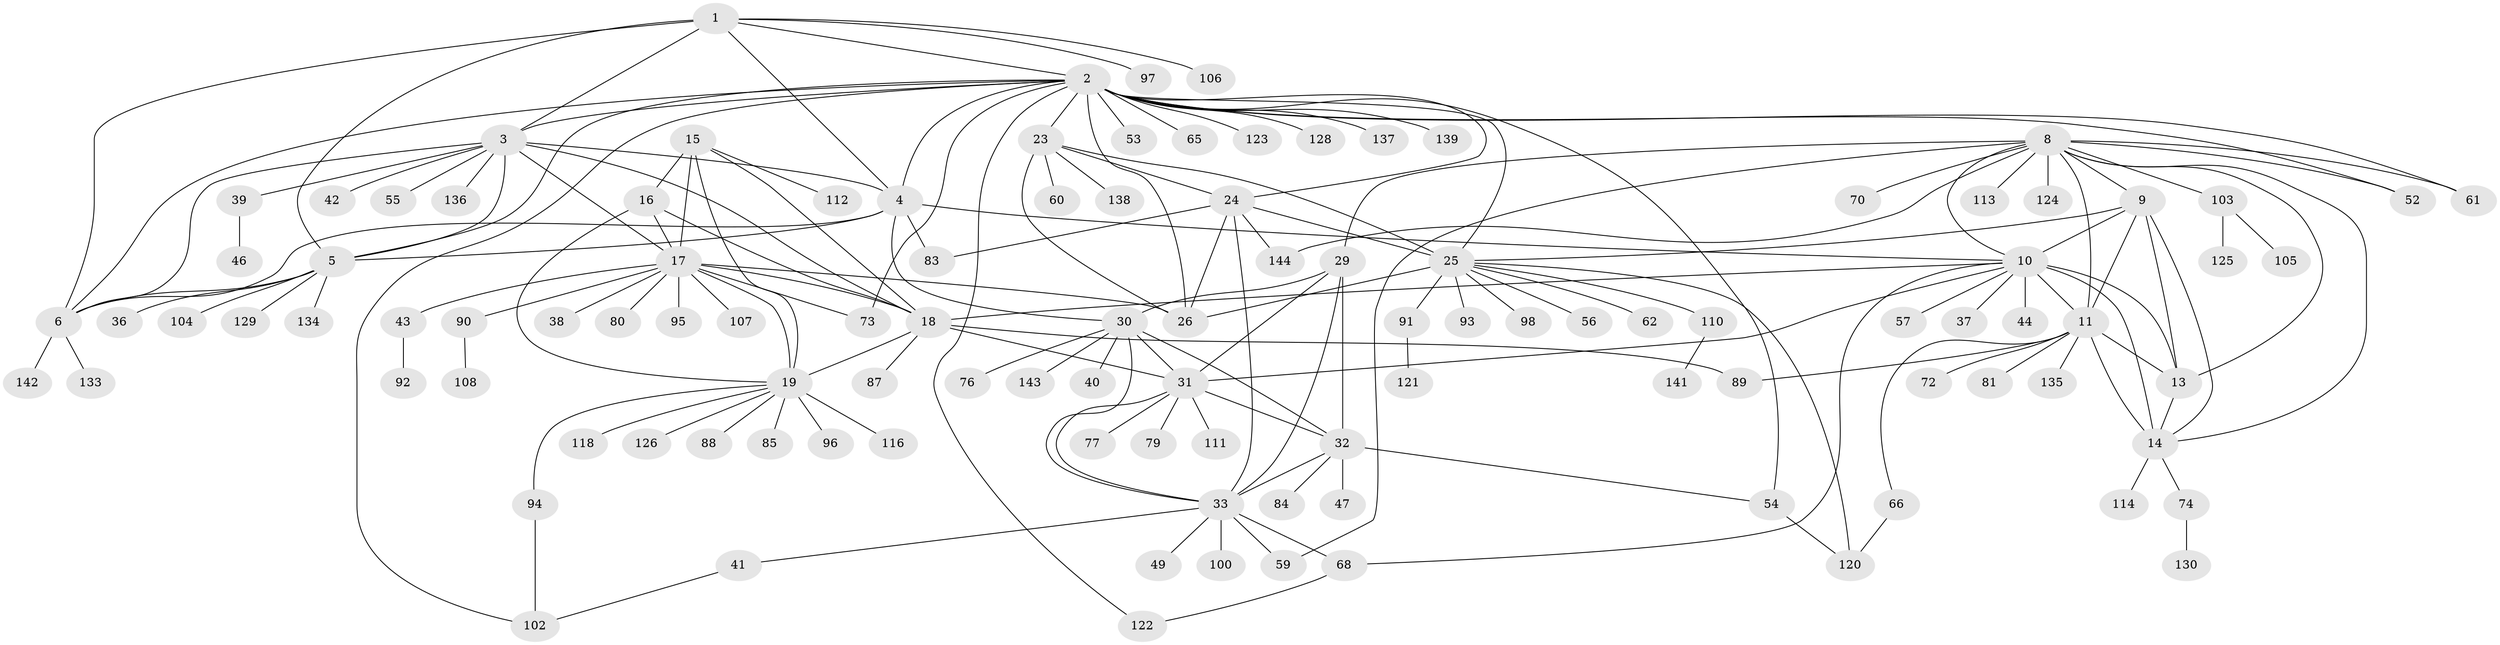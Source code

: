// Generated by graph-tools (version 1.1) at 2025/24/03/03/25 07:24:14]
// undirected, 111 vertices, 170 edges
graph export_dot {
graph [start="1"]
  node [color=gray90,style=filled];
  1 [super="+64"];
  2 [super="+22"];
  3 [super="+7"];
  4 [super="+50"];
  5 [super="+99"];
  6;
  8 [super="+69"];
  9 [super="+82"];
  10 [super="+12"];
  11 [super="+48"];
  13 [super="+115"];
  14 [super="+86"];
  15 [super="+21"];
  16;
  17 [super="+20"];
  18 [super="+58"];
  19 [super="+51"];
  23;
  24 [super="+63"];
  25 [super="+27"];
  26 [super="+28"];
  29;
  30 [super="+101"];
  31 [super="+45"];
  32 [super="+35"];
  33 [super="+34"];
  36;
  37;
  38;
  39;
  40;
  41 [super="+71"];
  42;
  43;
  44;
  46;
  47;
  49 [super="+75"];
  52;
  53;
  54;
  55;
  56 [super="+78"];
  57;
  59 [super="+67"];
  60;
  61;
  62;
  65;
  66;
  68;
  70;
  72;
  73;
  74 [super="+109"];
  76;
  77;
  79;
  80;
  81;
  83;
  84;
  85;
  87;
  88;
  89;
  90 [super="+119"];
  91;
  92;
  93;
  94 [super="+140"];
  95;
  96;
  97;
  98;
  100;
  102;
  103;
  104 [super="+131"];
  105;
  106;
  107;
  108;
  110 [super="+117"];
  111;
  112;
  113 [super="+127"];
  114;
  116;
  118;
  120 [super="+132"];
  121;
  122;
  123;
  124;
  125;
  126;
  128;
  129;
  130;
  133;
  134;
  135;
  136;
  137;
  138;
  139;
  141;
  142;
  143;
  144;
  1 -- 2;
  1 -- 3 [weight=2];
  1 -- 4;
  1 -- 5;
  1 -- 6;
  1 -- 97;
  1 -- 106;
  2 -- 3 [weight=2];
  2 -- 4;
  2 -- 5;
  2 -- 6;
  2 -- 52;
  2 -- 54;
  2 -- 102;
  2 -- 128;
  2 -- 139;
  2 -- 65;
  2 -- 26 [weight=2];
  2 -- 73;
  2 -- 137;
  2 -- 53;
  2 -- 23;
  2 -- 24;
  2 -- 25 [weight=2];
  2 -- 122;
  2 -- 123;
  2 -- 61;
  3 -- 4 [weight=2];
  3 -- 5 [weight=2];
  3 -- 6 [weight=2];
  3 -- 39;
  3 -- 136;
  3 -- 42;
  3 -- 17;
  3 -- 18;
  3 -- 55;
  4 -- 5;
  4 -- 6;
  4 -- 30;
  4 -- 83;
  4 -- 10;
  5 -- 6;
  5 -- 36;
  5 -- 104;
  5 -- 129;
  5 -- 134;
  6 -- 133;
  6 -- 142;
  8 -- 9;
  8 -- 10 [weight=2];
  8 -- 11;
  8 -- 13;
  8 -- 14;
  8 -- 29;
  8 -- 52;
  8 -- 61;
  8 -- 70;
  8 -- 103;
  8 -- 113;
  8 -- 124;
  8 -- 144;
  8 -- 59;
  9 -- 10 [weight=2];
  9 -- 11;
  9 -- 13;
  9 -- 14;
  9 -- 25;
  10 -- 11 [weight=2];
  10 -- 13 [weight=2];
  10 -- 14 [weight=2];
  10 -- 37;
  10 -- 44;
  10 -- 57;
  10 -- 68;
  10 -- 18;
  10 -- 31;
  11 -- 13;
  11 -- 14;
  11 -- 66;
  11 -- 72;
  11 -- 81;
  11 -- 89;
  11 -- 135;
  13 -- 14;
  14 -- 74;
  14 -- 114;
  15 -- 16 [weight=2];
  15 -- 17 [weight=4];
  15 -- 18 [weight=2];
  15 -- 19 [weight=2];
  15 -- 112;
  16 -- 17 [weight=2];
  16 -- 18;
  16 -- 19;
  17 -- 18 [weight=2];
  17 -- 19 [weight=2];
  17 -- 43;
  17 -- 80;
  17 -- 95;
  17 -- 107;
  17 -- 26;
  17 -- 38;
  17 -- 73;
  17 -- 90;
  18 -- 19;
  18 -- 31;
  18 -- 89;
  18 -- 87;
  19 -- 85;
  19 -- 88;
  19 -- 96;
  19 -- 116;
  19 -- 118;
  19 -- 126;
  19 -- 94;
  23 -- 24;
  23 -- 25 [weight=2];
  23 -- 26 [weight=2];
  23 -- 60;
  23 -- 138;
  24 -- 25 [weight=2];
  24 -- 26 [weight=2];
  24 -- 33;
  24 -- 83;
  24 -- 144;
  25 -- 26 [weight=4];
  25 -- 56;
  25 -- 62;
  25 -- 91;
  25 -- 93;
  25 -- 98;
  25 -- 110;
  25 -- 120;
  29 -- 30;
  29 -- 31;
  29 -- 32 [weight=2];
  29 -- 33 [weight=2];
  30 -- 31;
  30 -- 32 [weight=2];
  30 -- 33 [weight=2];
  30 -- 40;
  30 -- 76;
  30 -- 143;
  31 -- 32 [weight=2];
  31 -- 33 [weight=2];
  31 -- 77;
  31 -- 79;
  31 -- 111;
  32 -- 33 [weight=4];
  32 -- 47;
  32 -- 84;
  32 -- 54;
  33 -- 49;
  33 -- 68;
  33 -- 100;
  33 -- 41;
  33 -- 59;
  39 -- 46;
  41 -- 102;
  43 -- 92;
  54 -- 120;
  66 -- 120;
  68 -- 122;
  74 -- 130;
  90 -- 108;
  91 -- 121;
  94 -- 102;
  103 -- 105;
  103 -- 125;
  110 -- 141;
}
